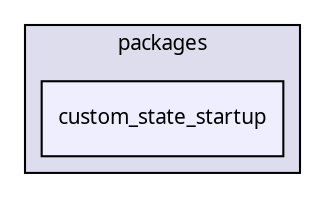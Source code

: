 digraph "packages/gui/packages/context_set/packages/custom_state_startup/" {
  compound=true
  node [ fontsize="10", fontname="FreeSans.ttf"];
  edge [ labelfontsize="10", labelfontname="FreeSans.ttf"];
  subgraph clusterdir_751b0c2ff897e77ddff87f0cc4c3f774 {
    graph [ bgcolor="#ddddee", pencolor="black", label="packages" fontname="FreeSans.ttf", fontsize="10", URL="dir_751b0c2ff897e77ddff87f0cc4c3f774.html"]
  dir_91db368ef938d2f5e92de1016bf35f26 [shape=box, label="custom_state_startup", style="filled", fillcolor="#eeeeff", pencolor="black", URL="dir_91db368ef938d2f5e92de1016bf35f26.html"];
  }
}
